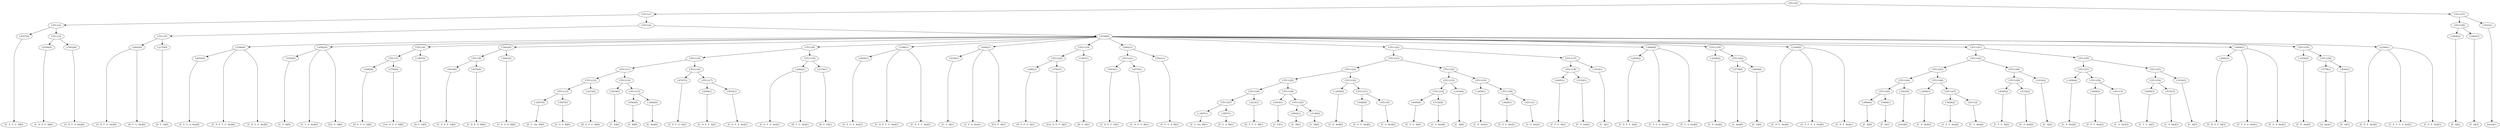 digraph sample{
"L4767(0)"->"[C  E  F  G  A](0)"
"L2594(0)"->"[C  D  E  F  A](0)"
"L5052(0)"->"[C  D  F  A  Ais](0)"
"L5511(3)"->"L2594(0)"
"L5511(3)"->"L5052(0)"
"L5511(2)"->"L4767(0)"
"L5511(2)"->"L5511(3)"
"L2402(0)"->"[C  D  F  G  Ais](0)"
"L2402(0)"->"[D  F  G  Ais](0)"
"L2170(0)"->"[D  F  G](0)"
"L5511(5)"->"L2402(0)"
"L5511(5)"->"L2170(0)"
"L2654(0)"->"[C  E  G  A  Ais](0)"
"L3386(0)"->"[C  D  E  F  G  Ais](0)"
"L3386(0)"->"[C  D  E  F  Ais](0)"
"L3386(0)"->"L2654(0)"
"L5350(0)"->"[C  F  A](0)"
"L4562(0)"->"[C  F  A  Ais](0)"
"L4562(0)"->"L5350(0)"
"L4562(0)"->"[Cis  F  A](0)"
"L3282(0)"->"[D  E  F  G  A](0)"
"L3792(0)"->"[Cis  D  E  F  A](0)"
"L5511(7)"->"L3282(0)"
"L5511(7)"->"L3792(0)"
"L1467(0)"->"[D  F  A](0)"
"L5511(6)"->"L5511(7)"
"L5511(6)"->"L1467(0)"
"L5416(0)"->"[C  D  E  F  G](0)"
"L4570(0)"->"[C  D  E  G  B](0)"
"L5511(8)"->"L5416(0)"
"L5511(8)"->"L4570(0)"
"L5441(0)"->"[C  E  G  A  B](0)"
"L5442(0)"->"L5511(8)"
"L5442(0)"->"L5441(0)"
"L-2497(0)"->"[F  G  Gis  B](0)"
"L3587(0)"->"[F  G  A  B](0)"
"L5511(13)"->"L-2497(0)"
"L5511(13)"->"L3587(0)"
"L3233(0)"->"[D  E  F  G  B](0)"
"L5511(12)"->"L5511(13)"
"L5511(12)"->"L3233(0)"
"L3019(0)"->"[C  E](0)"
"L4502(0)"->"[C  B](0)"
"L-2462(0)"->"[G  Ais](0)"
"L5511(15)"->"L4502(0)"
"L5511(15)"->"L-2462(0)"
"L5511(14)"->"L3019(0)"
"L5511(14)"->"L5511(15)"
"L5511(11)"->"L5511(12)"
"L5511(11)"->"L5511(14)"
"L4767(1)"->"[C  E  F  G  A](1)"
"L2594(1)"->"[C  D  E  F  A](1)"
"L5052(1)"->"[C  D  F  A  Ais](1)"
"L5511(17)"->"L2594(1)"
"L5511(17)"->"L5052(1)"
"L5511(16)"->"L4767(1)"
"L5511(16)"->"L5511(17)"
"L5511(10)"->"L5511(11)"
"L5511(10)"->"L5511(16)"
"L2402(1)"->"[C  D  F  G  Ais](1)"
"L2402(1)"->"[D  F  G  Ais](1)"
"L2170(1)"->"[D  F  G](1)"
"L5511(18)"->"L2402(1)"
"L5511(18)"->"L2170(1)"
"L5511(9)"->"L5511(10)"
"L5511(9)"->"L5511(18)"
"L2654(1)"->"[C  E  G  A  Ais](1)"
"L3386(1)"->"[C  D  E  F  G  Ais](1)"
"L3386(1)"->"[C  D  E  F  Ais](1)"
"L3386(1)"->"L2654(1)"
"L5350(1)"->"[C  F  A](1)"
"L4562(1)"->"[C  F  A  Ais](1)"
"L4562(1)"->"L5350(1)"
"L4562(1)"->"[Cis  F  A](1)"
"L3282(1)"->"[D  E  F  G  A](1)"
"L3792(1)"->"[Cis  D  E  F  A](1)"
"L5511(20)"->"L3282(1)"
"L5511(20)"->"L3792(1)"
"L1467(1)"->"[D  F  A](1)"
"L5511(19)"->"L5511(20)"
"L5511(19)"->"L1467(1)"
"L5416(1)"->"[C  D  E  F  G](1)"
"L4570(1)"->"[C  D  E  G  B](1)"
"L5511(21)"->"L5416(1)"
"L5511(21)"->"L4570(1)"
"L5441(1)"->"[C  E  G  A  B](1)"
"L5442(1)"->"L5511(21)"
"L5442(1)"->"L5441(1)"
"L-2497(1)"->"[F  G  Gis  B](1)"
"L3587(1)"->"[F  G  A  B](1)"
"L5511(27)"->"L-2497(1)"
"L5511(27)"->"L3587(1)"
"L3233(1)"->"[D  E  F  G  B](1)"
"L5511(26)"->"L5511(27)"
"L5511(26)"->"L3233(1)"
"L3019(1)"->"[C  E](1)"
"L4502(1)"->"[C  B](1)"
"L3136(0)"->"[C  D](0)"
"L5511(29)"->"L4502(1)"
"L5511(29)"->"L3136(0)"
"L5511(28)"->"L3019(1)"
"L5511(28)"->"L5511(29)"
"L5511(25)"->"L5511(26)"
"L5511(25)"->"L5511(28)"
"L-2456(0)"->"[C  D  Ais](0)"
"L3028(0)"->"[C  E  F  Ais](0)"
"L4511(0)"->"[C  G  Ais](0)"
"L5511(31)"->"L3028(0)"
"L5511(31)"->"L4511(0)"
"L5511(30)"->"L-2456(0)"
"L5511(30)"->"L5511(31)"
"L5511(24)"->"L5511(25)"
"L5511(24)"->"L5511(30)"
"L4495(0)"->"[C  F  G  A](0)"
"L5152(0)"->"[C  A  Ais](0)"
"L5511(34)"->"L4495(0)"
"L5511(34)"->"L5152(0)"
"L1016(0)"->"[C  A](0)"
"L5511(33)"->"L5511(34)"
"L5511(33)"->"L1016(0)"
"L-2456(1)"->"[C  D  Ais](1)"
"L3028(1)"->"[C  E  F  Ais](1)"
"L4511(1)"->"[C  G  Ais](1)"
"L5511(36)"->"L3028(1)"
"L5511(36)"->"L4511(1)"
"L5511(35)"->"L-2456(1)"
"L5511(35)"->"L5511(36)"
"L5511(32)"->"L5511(33)"
"L5511(32)"->"L5511(35)"
"L5511(23)"->"L5511(24)"
"L5511(23)"->"L5511(32)"
"L4495(1)"->"[C  F  G  A](1)"
"L5152(1)"->"[C  A  Ais](1)"
"L5511(38)"->"L4495(1)"
"L5511(38)"->"L5152(1)"
"L1016(1)"->"[C  A](1)"
"L5511(37)"->"L5511(38)"
"L5511(37)"->"L1016(1)"
"L5511(22)"->"L5511(23)"
"L5511(22)"->"L5511(37)"
"L2594(2)"->"[C  D  E  F  A](2)"
"L4906(0)"->"[C  F  G  A  Ais](0)"
"L4906(0)"->"L2594(2)"
"L4906(0)"->"[F  G  A  Ais](0)"
"L-2456(2)"->"[C  D  Ais](2)"
"L3778(0)"->"[A  Ais](0)"
"L4945(0)"->"[F  G](0)"
"L5511(40)"->"L3778(0)"
"L5511(40)"->"L4945(0)"
"L5511(39)"->"L-2456(2)"
"L5511(39)"->"L5511(40)"
"L2346(0)"->"[C  D  E  Ais](0)"
"L2346(0)"->"[C  E  F  G  A  Ais](0)"
"L2346(0)"->"[C  D  E  Ais](1)"
"L3904(0)"->"[F  A](0)"
"L3904(1)"->"[F  A](1)"
"L5511(45)"->"L3904(0)"
"L5511(45)"->"L3904(1)"
"L3523(0)"->"[rest](0)"
"L5511(44)"->"L5511(45)"
"L5511(44)"->"L3523(0)"
"L-2456(3)"->"[C  D  Ais](3)"
"L3028(2)"->"[C  E  F  Ais](2)"
"L4511(2)"->"[C  G  Ais](2)"
"L5511(47)"->"L3028(2)"
"L5511(47)"->"L4511(2)"
"L5511(46)"->"L-2456(3)"
"L5511(46)"->"L5511(47)"
"L5511(43)"->"L5511(44)"
"L5511(43)"->"L5511(46)"
"L4495(2)"->"[C  F  G  A](2)"
"L5152(2)"->"[C  A  Ais](2)"
"L5511(49)"->"L4495(2)"
"L5511(49)"->"L5152(2)"
"L1016(2)"->"[C  A](2)"
"L5511(48)"->"L5511(49)"
"L5511(48)"->"L1016(2)"
"L5511(42)"->"L5511(43)"
"L5511(42)"->"L5511(48)"
"L-2456(4)"->"[C  D  Ais](4)"
"L3028(3)"->"[C  E  F  Ais](3)"
"L4511(3)"->"[C  G  Ais](3)"
"L5511(52)"->"L3028(3)"
"L5511(52)"->"L4511(3)"
"L5511(51)"->"L-2456(4)"
"L5511(51)"->"L5511(52)"
"L4495(3)"->"[C  F  G  A](3)"
"L5152(3)"->"[C  A  Ais](3)"
"L5511(54)"->"L4495(3)"
"L5511(54)"->"L5152(3)"
"L1016(3)"->"[C  A](3)"
"L5511(53)"->"L5511(54)"
"L5511(53)"->"L1016(3)"
"L5511(50)"->"L5511(51)"
"L5511(50)"->"L5511(53)"
"L5511(41)"->"L5511(42)"
"L5511(41)"->"L5511(50)"
"L2594(3)"->"[C  D  E  F  A](3)"
"L4906(1)"->"[C  F  G  A  Ais](1)"
"L4906(1)"->"L2594(3)"
"L4906(1)"->"[F  G  A  Ais](1)"
"L-2456(5)"->"[C  D  Ais](5)"
"L3778(1)"->"[A  Ais](1)"
"L4945(1)"->"[F  G](1)"
"L5511(56)"->"L3778(1)"
"L5511(56)"->"L4945(1)"
"L5511(55)"->"L-2456(5)"
"L5511(55)"->"L5511(56)"
"L2346(1)"->"[C  D  E  Ais](2)"
"L2346(1)"->"[C  E  F  G  A  Ais](1)"
"L2346(1)"->"[C  D  E  Ais](3)"
"L5184(0)"->"L3386(0)"
"L5184(0)"->"L4562(0)"
"L5184(0)"->"L5511(6)"
"L5184(0)"->"L5442(0)"
"L5184(0)"->"L5511(9)"
"L5184(0)"->"L3386(1)"
"L5184(0)"->"L4562(1)"
"L5184(0)"->"L5511(19)"
"L5184(0)"->"L5442(1)"
"L5184(0)"->"L5511(22)"
"L5184(0)"->"L4906(0)"
"L5184(0)"->"L5511(39)"
"L5184(0)"->"L2346(0)"
"L5184(0)"->"L5511(41)"
"L5184(0)"->"L4906(1)"
"L5184(0)"->"L5511(55)"
"L5184(0)"->"L2346(1)"
"L5511(4)"->"L5511(5)"
"L5511(4)"->"L5184(0)"
"L5511(1)"->"L5511(2)"
"L5511(1)"->"L5511(4)"
"L3904(2)"->"[F  A](2)"
"L3904(3)"->"[F  A](3)"
"L5511(58)"->"L3904(2)"
"L5511(58)"->"L3904(3)"
"L3523(1)"->"[rest](1)"
"L5511(57)"->"L5511(58)"
"L5511(57)"->"L3523(1)"
"L5511(0)"->"L5511(1)"
"L5511(0)"->"L5511(57)"
{rank = min; "L5511(0)"}
{rank = same; "L5511(1)"; "L5511(57)";}
{rank = same; "L5511(2)"; "L5511(4)"; "L5511(58)"; "L3523(1)";}
{rank = same; "L4767(0)"; "L5511(3)"; "L5511(5)"; "L5184(0)"; "L3904(2)"; "L3904(3)";}
{rank = same; "L2594(0)"; "L5052(0)"; "L2402(0)"; "L2170(0)"; "L3386(0)"; "L4562(0)"; "L5511(6)"; "L5442(0)"; "L5511(9)"; "L3386(1)"; "L4562(1)"; "L5511(19)"; "L5442(1)"; "L5511(22)"; "L4906(0)"; "L5511(39)"; "L2346(0)"; "L5511(41)"; "L4906(1)"; "L5511(55)"; "L2346(1)";}
{rank = same; "L2654(0)"; "L5350(0)"; "L5511(7)"; "L1467(0)"; "L5511(8)"; "L5441(0)"; "L5511(10)"; "L5511(18)"; "L2654(1)"; "L5350(1)"; "L5511(20)"; "L1467(1)"; "L5511(21)"; "L5441(1)"; "L5511(23)"; "L5511(37)"; "L2594(2)"; "L-2456(2)"; "L5511(40)"; "L5511(42)"; "L5511(50)"; "L2594(3)"; "L-2456(5)"; "L5511(56)";}
{rank = same; "L3282(0)"; "L3792(0)"; "L5416(0)"; "L4570(0)"; "L5511(11)"; "L5511(16)"; "L2402(1)"; "L2170(1)"; "L3282(1)"; "L3792(1)"; "L5416(1)"; "L4570(1)"; "L5511(24)"; "L5511(32)"; "L5511(38)"; "L1016(1)"; "L3778(0)"; "L4945(0)"; "L5511(43)"; "L5511(48)"; "L5511(51)"; "L5511(53)"; "L3778(1)"; "L4945(1)";}
{rank = same; "L5511(12)"; "L5511(14)"; "L4767(1)"; "L5511(17)"; "L5511(25)"; "L5511(30)"; "L5511(33)"; "L5511(35)"; "L4495(1)"; "L5152(1)"; "L5511(44)"; "L5511(46)"; "L5511(49)"; "L1016(2)"; "L-2456(4)"; "L5511(52)"; "L5511(54)"; "L1016(3)";}
{rank = same; "L5511(13)"; "L3233(0)"; "L3019(0)"; "L5511(15)"; "L2594(1)"; "L5052(1)"; "L5511(26)"; "L5511(28)"; "L-2456(0)"; "L5511(31)"; "L5511(34)"; "L1016(0)"; "L-2456(1)"; "L5511(36)"; "L5511(45)"; "L3523(0)"; "L-2456(3)"; "L5511(47)"; "L4495(2)"; "L5152(2)"; "L3028(3)"; "L4511(3)"; "L4495(3)"; "L5152(3)";}
{rank = same; "L-2497(0)"; "L3587(0)"; "L4502(0)"; "L-2462(0)"; "L5511(27)"; "L3233(1)"; "L3019(1)"; "L5511(29)"; "L3028(0)"; "L4511(0)"; "L4495(0)"; "L5152(0)"; "L3028(1)"; "L4511(1)"; "L3904(0)"; "L3904(1)"; "L3028(2)"; "L4511(2)";}
{rank = same; "L-2497(1)"; "L3587(1)"; "L4502(1)"; "L3136(0)";}
{rank = max; "[A  Ais](0)"; "[A  Ais](1)"; "[C  A  Ais](0)"; "[C  A  Ais](1)"; "[C  A  Ais](2)"; "[C  A  Ais](3)"; "[C  A](0)"; "[C  A](1)"; "[C  A](2)"; "[C  A](3)"; "[C  B](0)"; "[C  B](1)"; "[C  D  Ais](0)"; "[C  D  Ais](1)"; "[C  D  Ais](2)"; "[C  D  Ais](3)"; "[C  D  Ais](4)"; "[C  D  Ais](5)"; "[C  D  E  Ais](0)"; "[C  D  E  Ais](1)"; "[C  D  E  Ais](2)"; "[C  D  E  Ais](3)"; "[C  D  E  F  A](0)"; "[C  D  E  F  A](1)"; "[C  D  E  F  A](2)"; "[C  D  E  F  A](3)"; "[C  D  E  F  Ais](0)"; "[C  D  E  F  Ais](1)"; "[C  D  E  F  G  Ais](0)"; "[C  D  E  F  G  Ais](1)"; "[C  D  E  F  G](0)"; "[C  D  E  F  G](1)"; "[C  D  E  G  B](0)"; "[C  D  E  G  B](1)"; "[C  D  F  A  Ais](0)"; "[C  D  F  A  Ais](1)"; "[C  D  F  G  Ais](0)"; "[C  D  F  G  Ais](1)"; "[C  D](0)"; "[C  E  F  Ais](0)"; "[C  E  F  Ais](1)"; "[C  E  F  Ais](2)"; "[C  E  F  Ais](3)"; "[C  E  F  G  A  Ais](0)"; "[C  E  F  G  A  Ais](1)"; "[C  E  F  G  A](0)"; "[C  E  F  G  A](1)"; "[C  E  G  A  Ais](0)"; "[C  E  G  A  Ais](1)"; "[C  E  G  A  B](0)"; "[C  E  G  A  B](1)"; "[C  E](0)"; "[C  E](1)"; "[C  F  A  Ais](0)"; "[C  F  A  Ais](1)"; "[C  F  A](0)"; "[C  F  A](1)"; "[C  F  G  A  Ais](0)"; "[C  F  G  A  Ais](1)"; "[C  F  G  A](0)"; "[C  F  G  A](1)"; "[C  F  G  A](2)"; "[C  F  G  A](3)"; "[C  G  Ais](0)"; "[C  G  Ais](1)"; "[C  G  Ais](2)"; "[C  G  Ais](3)"; "[Cis  D  E  F  A](0)"; "[Cis  D  E  F  A](1)"; "[Cis  F  A](0)"; "[Cis  F  A](1)"; "[D  E  F  G  A](0)"; "[D  E  F  G  A](1)"; "[D  E  F  G  B](0)"; "[D  E  F  G  B](1)"; "[D  F  A](0)"; "[D  F  A](1)"; "[D  F  G  Ais](0)"; "[D  F  G  Ais](1)"; "[D  F  G](0)"; "[D  F  G](1)"; "[F  A](0)"; "[F  A](1)"; "[F  A](2)"; "[F  A](3)"; "[F  G  A  Ais](0)"; "[F  G  A  Ais](1)"; "[F  G  A  B](0)"; "[F  G  A  B](1)"; "[F  G  Gis  B](0)"; "[F  G  Gis  B](1)"; "[F  G](0)"; "[F  G](1)"; "[G  Ais](0)"; "[rest](0)"; "[rest](1)";}
}